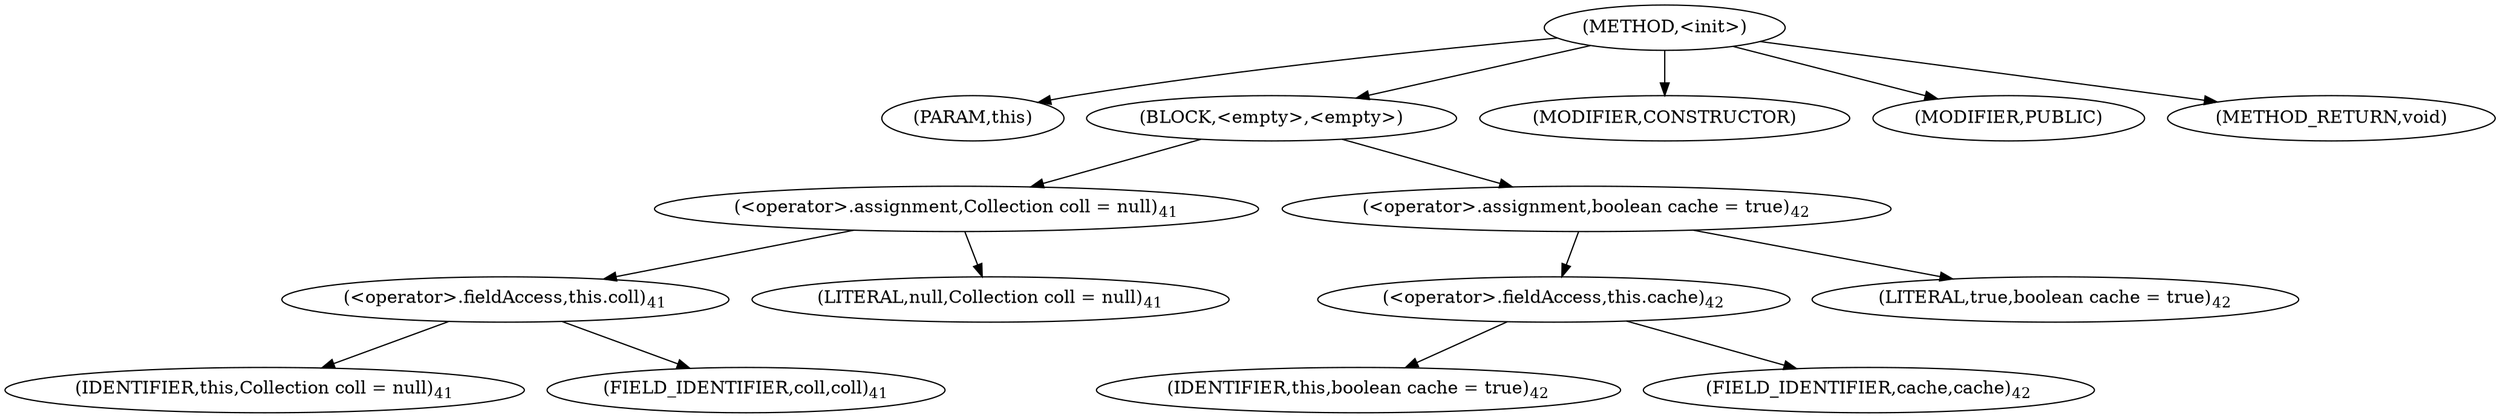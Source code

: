 digraph "&lt;init&gt;" {  
"375" [label = <(METHOD,&lt;init&gt;)> ]
"376" [label = <(PARAM,this)> ]
"377" [label = <(BLOCK,&lt;empty&gt;,&lt;empty&gt;)> ]
"378" [label = <(&lt;operator&gt;.assignment,Collection coll = null)<SUB>41</SUB>> ]
"379" [label = <(&lt;operator&gt;.fieldAccess,this.coll)<SUB>41</SUB>> ]
"380" [label = <(IDENTIFIER,this,Collection coll = null)<SUB>41</SUB>> ]
"381" [label = <(FIELD_IDENTIFIER,coll,coll)<SUB>41</SUB>> ]
"382" [label = <(LITERAL,null,Collection coll = null)<SUB>41</SUB>> ]
"383" [label = <(&lt;operator&gt;.assignment,boolean cache = true)<SUB>42</SUB>> ]
"384" [label = <(&lt;operator&gt;.fieldAccess,this.cache)<SUB>42</SUB>> ]
"385" [label = <(IDENTIFIER,this,boolean cache = true)<SUB>42</SUB>> ]
"386" [label = <(FIELD_IDENTIFIER,cache,cache)<SUB>42</SUB>> ]
"387" [label = <(LITERAL,true,boolean cache = true)<SUB>42</SUB>> ]
"388" [label = <(MODIFIER,CONSTRUCTOR)> ]
"389" [label = <(MODIFIER,PUBLIC)> ]
"390" [label = <(METHOD_RETURN,void)> ]
  "375" -> "376" 
  "375" -> "377" 
  "375" -> "388" 
  "375" -> "389" 
  "375" -> "390" 
  "377" -> "378" 
  "377" -> "383" 
  "378" -> "379" 
  "378" -> "382" 
  "379" -> "380" 
  "379" -> "381" 
  "383" -> "384" 
  "383" -> "387" 
  "384" -> "385" 
  "384" -> "386" 
}
